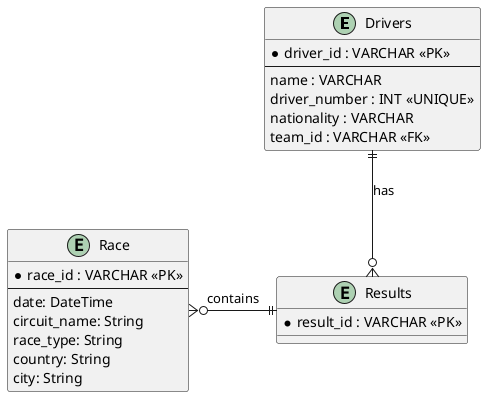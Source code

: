 @startuml
entity "Drivers" {
  *driver_id : VARCHAR <<PK>>
  --
  name : VARCHAR
  driver_number : INT <<UNIQUE>>
  nationality : VARCHAR
  team_id : VARCHAR <<FK>>
}

entity "Race" {
  *race_id : VARCHAR <<PK>>
  --
  date: DateTime
  circuit_name: String
  race_type: String
  country: String
  city: String
}

entity "Results" {
  *result_id : VARCHAR <<PK>>
}


' Relationships
Drivers ||--o{ Results : "has"
Race }o-|| Results : "contains"
@enduml
